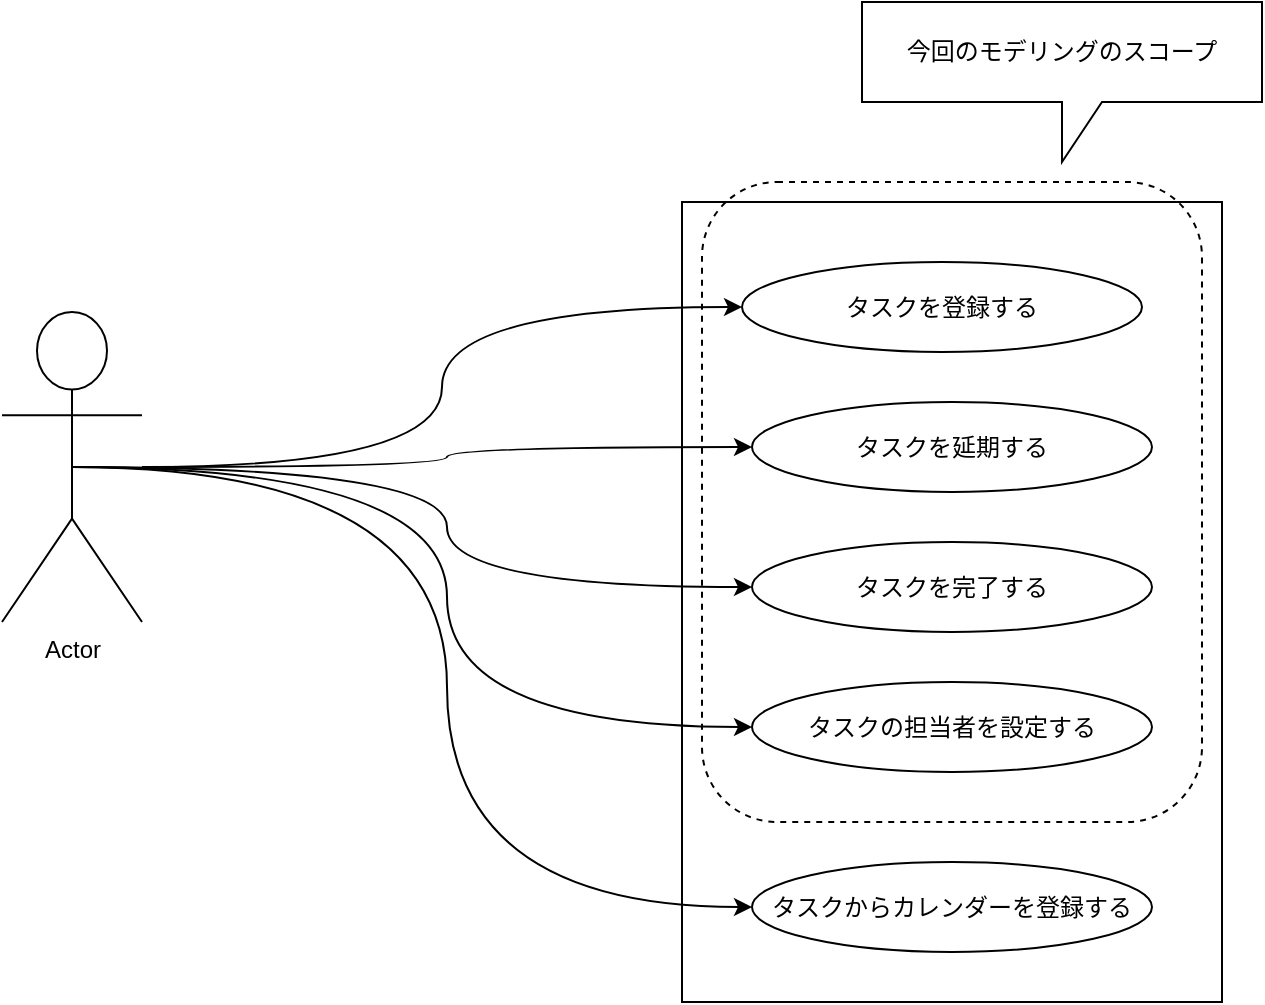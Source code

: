 <mxfile version="14.2.4" type="embed">
    <diagram id="gSZNGpDaAIxSMtKVG52g" name="Page-1">
        <mxGraphModel dx="1526" dy="590" grid="1" gridSize="10" guides="1" tooltips="1" connect="1" arrows="1" fold="1" page="1" pageScale="1" pageWidth="827" pageHeight="1169" math="0" shadow="0">
            <root>
                <mxCell id="0"/>
                <mxCell id="1" parent="0"/>
                <mxCell id="3" value="" style="rounded=0;whiteSpace=wrap;html=1;" vertex="1" parent="1">
                    <mxGeometry x="380" y="185" width="270" height="400" as="geometry"/>
                </mxCell>
                <mxCell id="9" value="" style="rounded=1;whiteSpace=wrap;html=1;dashed=1;fillColor=none;" vertex="1" parent="1">
                    <mxGeometry x="390" y="175" width="250" height="320" as="geometry"/>
                </mxCell>
                <mxCell id="11" style="edgeStyle=orthogonalEdgeStyle;orthogonalLoop=1;jettySize=auto;html=1;exitX=0.5;exitY=0.5;exitDx=0;exitDy=0;exitPerimeter=0;entryX=0;entryY=0.5;entryDx=0;entryDy=0;curved=1;" edge="1" parent="1" source="2" target="8">
                    <mxGeometry relative="1" as="geometry"/>
                </mxCell>
                <mxCell id="12" style="edgeStyle=orthogonalEdgeStyle;curved=1;orthogonalLoop=1;jettySize=auto;html=1;exitX=0.5;exitY=0.5;exitDx=0;exitDy=0;exitPerimeter=0;entryX=0;entryY=0.5;entryDx=0;entryDy=0;" edge="1" parent="1" source="2" target="7">
                    <mxGeometry relative="1" as="geometry"/>
                </mxCell>
                <mxCell id="13" style="edgeStyle=orthogonalEdgeStyle;curved=1;orthogonalLoop=1;jettySize=auto;html=1;exitX=0.5;exitY=0.5;exitDx=0;exitDy=0;exitPerimeter=0;entryX=0;entryY=0.5;entryDx=0;entryDy=0;" edge="1" parent="1" source="2" target="6">
                    <mxGeometry relative="1" as="geometry"/>
                </mxCell>
                <mxCell id="14" style="edgeStyle=orthogonalEdgeStyle;curved=1;orthogonalLoop=1;jettySize=auto;html=1;" edge="1" parent="1" source="2" target="5">
                    <mxGeometry relative="1" as="geometry"/>
                </mxCell>
                <mxCell id="15" style="edgeStyle=orthogonalEdgeStyle;curved=1;orthogonalLoop=1;jettySize=auto;html=1;entryX=0;entryY=0.5;entryDx=0;entryDy=0;" edge="1" parent="1" source="2" target="4">
                    <mxGeometry relative="1" as="geometry"/>
                </mxCell>
                <mxCell id="2" value="Actor" style="shape=umlActor;verticalLabelPosition=bottom;verticalAlign=top;html=1;outlineConnect=0;" parent="1" vertex="1">
                    <mxGeometry x="40" y="240" width="70" height="155" as="geometry"/>
                </mxCell>
                <mxCell id="4" value="タスクを登録する" style="ellipse;whiteSpace=wrap;html=1;" vertex="1" parent="1">
                    <mxGeometry x="410" y="215" width="200" height="45" as="geometry"/>
                </mxCell>
                <mxCell id="5" value="タスクを延期する" style="ellipse;whiteSpace=wrap;html=1;" vertex="1" parent="1">
                    <mxGeometry x="415" y="285" width="200" height="45" as="geometry"/>
                </mxCell>
                <mxCell id="6" value="タスクを完了する" style="ellipse;whiteSpace=wrap;html=1;" vertex="1" parent="1">
                    <mxGeometry x="415" y="355" width="200" height="45" as="geometry"/>
                </mxCell>
                <mxCell id="7" value="タスクの担当者を設定する" style="ellipse;whiteSpace=wrap;html=1;" vertex="1" parent="1">
                    <mxGeometry x="415" y="425" width="200" height="45" as="geometry"/>
                </mxCell>
                <mxCell id="8" value="タスクからカレンダーを登録する" style="ellipse;whiteSpace=wrap;html=1;" vertex="1" parent="1">
                    <mxGeometry x="415" y="515" width="200" height="45" as="geometry"/>
                </mxCell>
                <mxCell id="10" value="今回のモデリングのスコープ" style="shape=callout;whiteSpace=wrap;html=1;perimeter=calloutPerimeter;" vertex="1" parent="1">
                    <mxGeometry x="470" y="85" width="200" height="80" as="geometry"/>
                </mxCell>
            </root>
        </mxGraphModel>
    </diagram>
</mxfile>